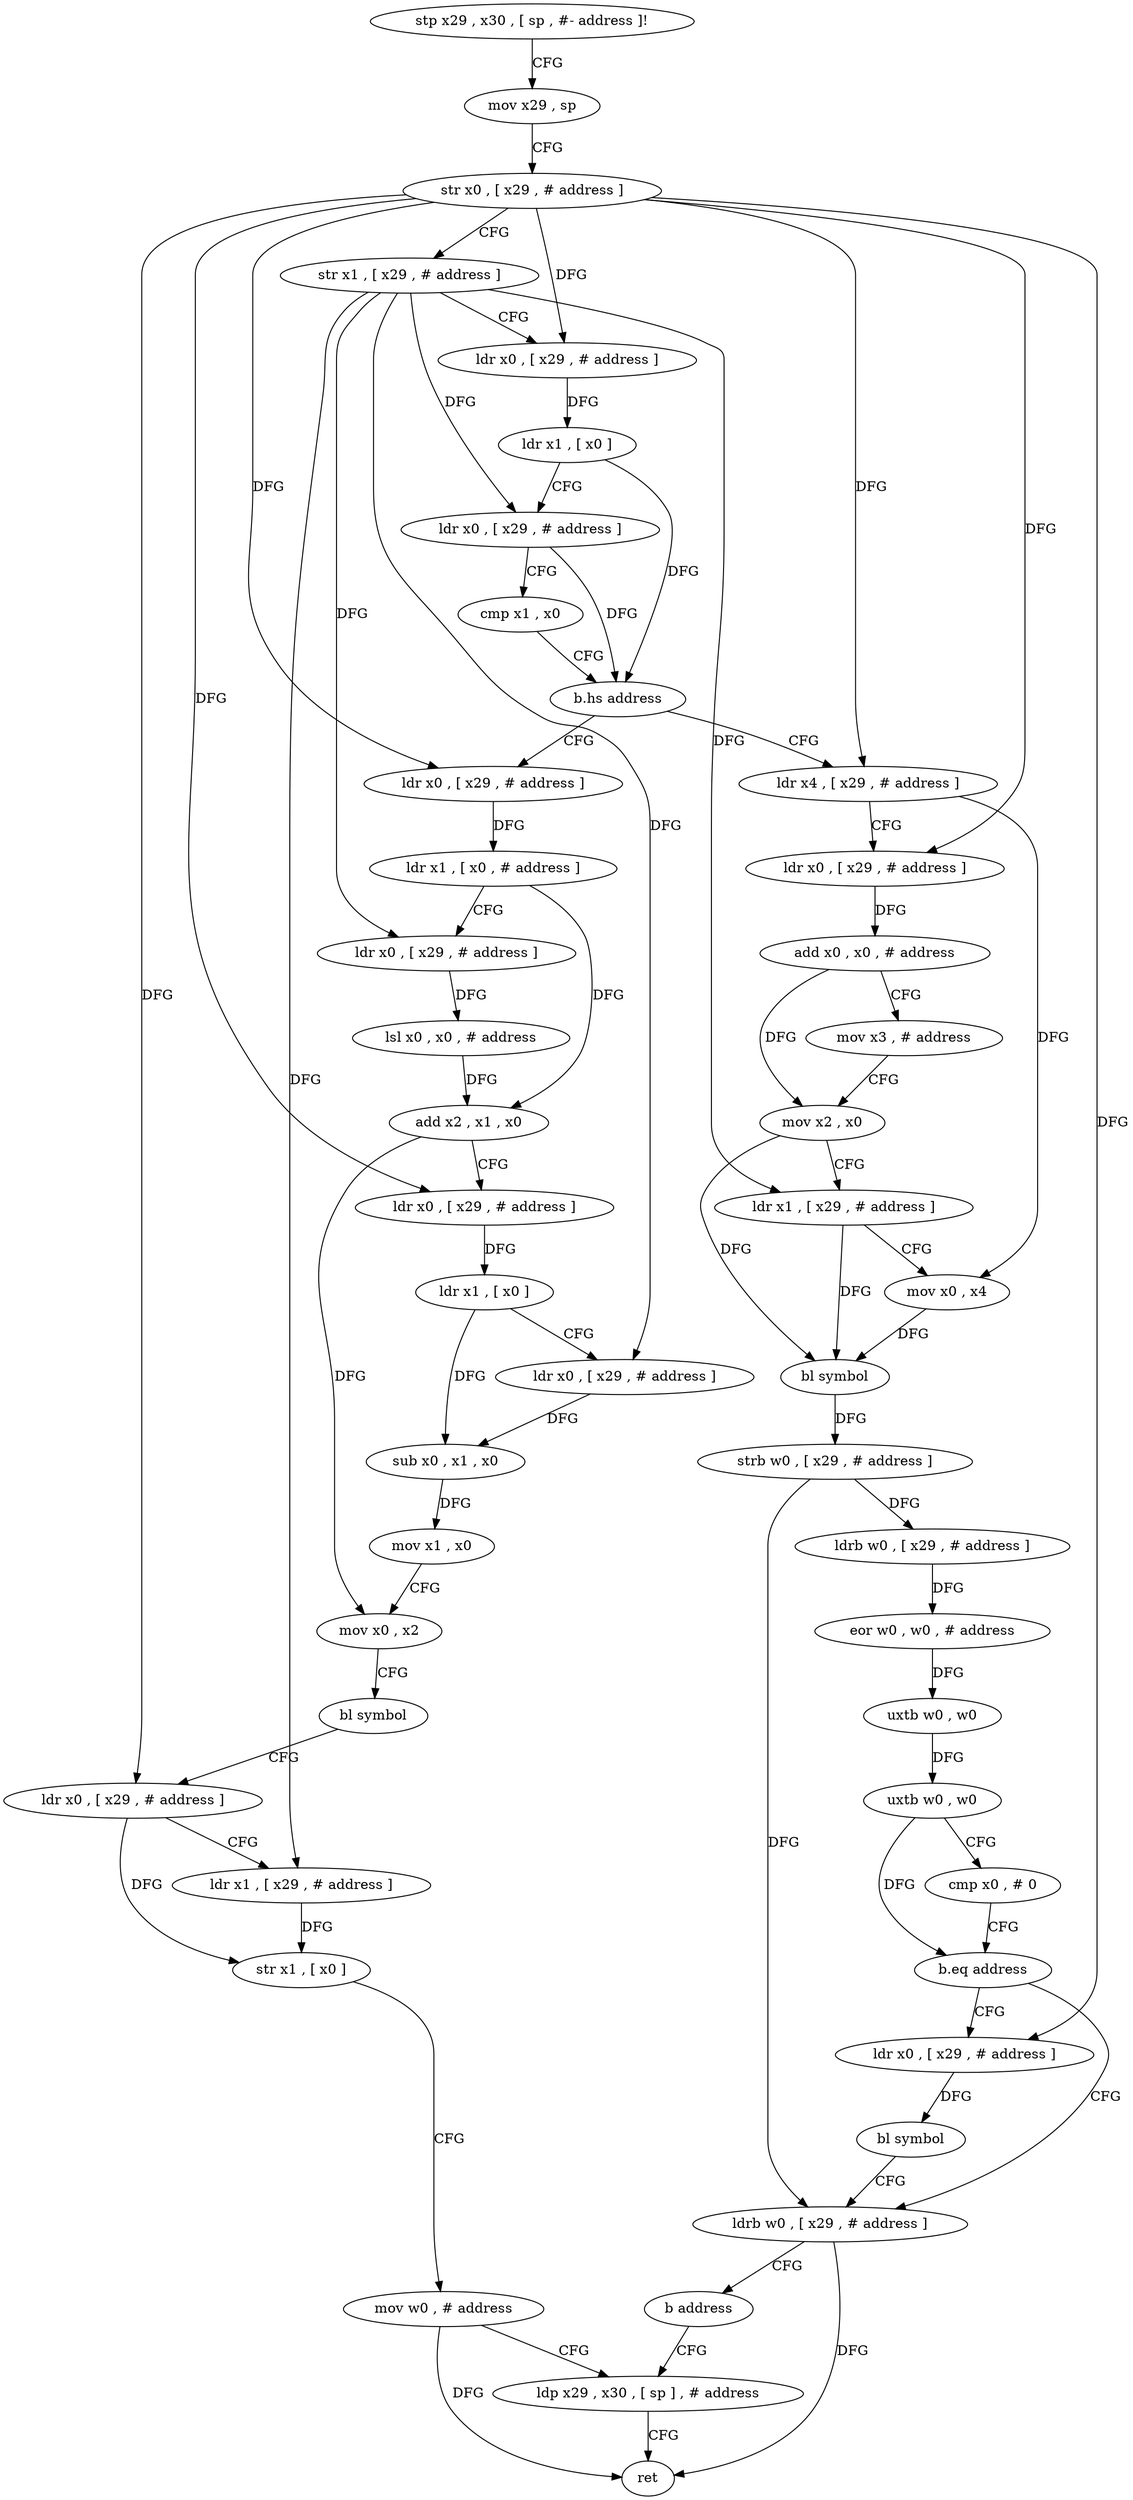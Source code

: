digraph "func" {
"4450564" [label = "stp x29 , x30 , [ sp , #- address ]!" ]
"4450568" [label = "mov x29 , sp" ]
"4450572" [label = "str x0 , [ x29 , # address ]" ]
"4450576" [label = "str x1 , [ x29 , # address ]" ]
"4450580" [label = "ldr x0 , [ x29 , # address ]" ]
"4450584" [label = "ldr x1 , [ x0 ]" ]
"4450588" [label = "ldr x0 , [ x29 , # address ]" ]
"4450592" [label = "cmp x1 , x0" ]
"4450596" [label = "b.hs address" ]
"4450676" [label = "ldr x0 , [ x29 , # address ]" ]
"4450600" [label = "ldr x4 , [ x29 , # address ]" ]
"4450680" [label = "ldr x1 , [ x0 , # address ]" ]
"4450684" [label = "ldr x0 , [ x29 , # address ]" ]
"4450688" [label = "lsl x0 , x0 , # address" ]
"4450692" [label = "add x2 , x1 , x0" ]
"4450696" [label = "ldr x0 , [ x29 , # address ]" ]
"4450700" [label = "ldr x1 , [ x0 ]" ]
"4450704" [label = "ldr x0 , [ x29 , # address ]" ]
"4450708" [label = "sub x0 , x1 , x0" ]
"4450712" [label = "mov x1 , x0" ]
"4450716" [label = "mov x0 , x2" ]
"4450720" [label = "bl symbol" ]
"4450724" [label = "ldr x0 , [ x29 , # address ]" ]
"4450728" [label = "ldr x1 , [ x29 , # address ]" ]
"4450732" [label = "str x1 , [ x0 ]" ]
"4450736" [label = "mov w0 , # address" ]
"4450740" [label = "ldp x29 , x30 , [ sp ] , # address" ]
"4450604" [label = "ldr x0 , [ x29 , # address ]" ]
"4450608" [label = "add x0 , x0 , # address" ]
"4450612" [label = "mov x3 , # address" ]
"4450616" [label = "mov x2 , x0" ]
"4450620" [label = "ldr x1 , [ x29 , # address ]" ]
"4450624" [label = "mov x0 , x4" ]
"4450628" [label = "bl symbol" ]
"4450632" [label = "strb w0 , [ x29 , # address ]" ]
"4450636" [label = "ldrb w0 , [ x29 , # address ]" ]
"4450640" [label = "eor w0 , w0 , # address" ]
"4450644" [label = "uxtb w0 , w0" ]
"4450648" [label = "uxtb w0 , w0" ]
"4450652" [label = "cmp x0 , # 0" ]
"4450656" [label = "b.eq address" ]
"4450668" [label = "ldrb w0 , [ x29 , # address ]" ]
"4450660" [label = "ldr x0 , [ x29 , # address ]" ]
"4450672" [label = "b address" ]
"4450664" [label = "bl symbol" ]
"4450744" [label = "ret" ]
"4450564" -> "4450568" [ label = "CFG" ]
"4450568" -> "4450572" [ label = "CFG" ]
"4450572" -> "4450576" [ label = "CFG" ]
"4450572" -> "4450580" [ label = "DFG" ]
"4450572" -> "4450676" [ label = "DFG" ]
"4450572" -> "4450696" [ label = "DFG" ]
"4450572" -> "4450724" [ label = "DFG" ]
"4450572" -> "4450600" [ label = "DFG" ]
"4450572" -> "4450604" [ label = "DFG" ]
"4450572" -> "4450660" [ label = "DFG" ]
"4450576" -> "4450580" [ label = "CFG" ]
"4450576" -> "4450588" [ label = "DFG" ]
"4450576" -> "4450684" [ label = "DFG" ]
"4450576" -> "4450704" [ label = "DFG" ]
"4450576" -> "4450728" [ label = "DFG" ]
"4450576" -> "4450620" [ label = "DFG" ]
"4450580" -> "4450584" [ label = "DFG" ]
"4450584" -> "4450588" [ label = "CFG" ]
"4450584" -> "4450596" [ label = "DFG" ]
"4450588" -> "4450592" [ label = "CFG" ]
"4450588" -> "4450596" [ label = "DFG" ]
"4450592" -> "4450596" [ label = "CFG" ]
"4450596" -> "4450676" [ label = "CFG" ]
"4450596" -> "4450600" [ label = "CFG" ]
"4450676" -> "4450680" [ label = "DFG" ]
"4450600" -> "4450604" [ label = "CFG" ]
"4450600" -> "4450624" [ label = "DFG" ]
"4450680" -> "4450684" [ label = "CFG" ]
"4450680" -> "4450692" [ label = "DFG" ]
"4450684" -> "4450688" [ label = "DFG" ]
"4450688" -> "4450692" [ label = "DFG" ]
"4450692" -> "4450696" [ label = "CFG" ]
"4450692" -> "4450716" [ label = "DFG" ]
"4450696" -> "4450700" [ label = "DFG" ]
"4450700" -> "4450704" [ label = "CFG" ]
"4450700" -> "4450708" [ label = "DFG" ]
"4450704" -> "4450708" [ label = "DFG" ]
"4450708" -> "4450712" [ label = "DFG" ]
"4450712" -> "4450716" [ label = "CFG" ]
"4450716" -> "4450720" [ label = "CFG" ]
"4450720" -> "4450724" [ label = "CFG" ]
"4450724" -> "4450728" [ label = "CFG" ]
"4450724" -> "4450732" [ label = "DFG" ]
"4450728" -> "4450732" [ label = "DFG" ]
"4450732" -> "4450736" [ label = "CFG" ]
"4450736" -> "4450740" [ label = "CFG" ]
"4450736" -> "4450744" [ label = "DFG" ]
"4450740" -> "4450744" [ label = "CFG" ]
"4450604" -> "4450608" [ label = "DFG" ]
"4450608" -> "4450612" [ label = "CFG" ]
"4450608" -> "4450616" [ label = "DFG" ]
"4450612" -> "4450616" [ label = "CFG" ]
"4450616" -> "4450620" [ label = "CFG" ]
"4450616" -> "4450628" [ label = "DFG" ]
"4450620" -> "4450624" [ label = "CFG" ]
"4450620" -> "4450628" [ label = "DFG" ]
"4450624" -> "4450628" [ label = "DFG" ]
"4450628" -> "4450632" [ label = "DFG" ]
"4450632" -> "4450636" [ label = "DFG" ]
"4450632" -> "4450668" [ label = "DFG" ]
"4450636" -> "4450640" [ label = "DFG" ]
"4450640" -> "4450644" [ label = "DFG" ]
"4450644" -> "4450648" [ label = "DFG" ]
"4450648" -> "4450652" [ label = "CFG" ]
"4450648" -> "4450656" [ label = "DFG" ]
"4450652" -> "4450656" [ label = "CFG" ]
"4450656" -> "4450668" [ label = "CFG" ]
"4450656" -> "4450660" [ label = "CFG" ]
"4450668" -> "4450672" [ label = "CFG" ]
"4450668" -> "4450744" [ label = "DFG" ]
"4450660" -> "4450664" [ label = "DFG" ]
"4450672" -> "4450740" [ label = "CFG" ]
"4450664" -> "4450668" [ label = "CFG" ]
}
